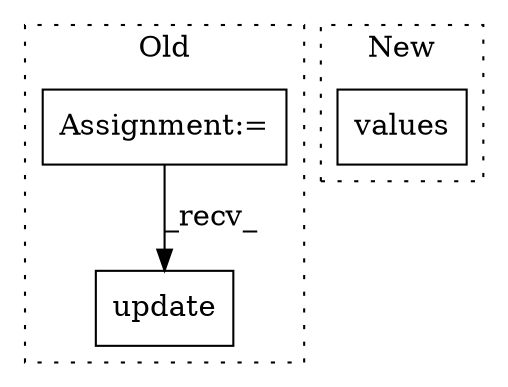 digraph G {
subgraph cluster0 {
1 [label="update" a="32" s="24843,24994" l="7,1" shape="box"];
3 [label="Assignment:=" a="7" s="24796" l="36" shape="box"];
label = "Old";
style="dotted";
}
subgraph cluster1 {
2 [label="values" a="32" s="24984" l="8" shape="box"];
label = "New";
style="dotted";
}
3 -> 1 [label="_recv_"];
}